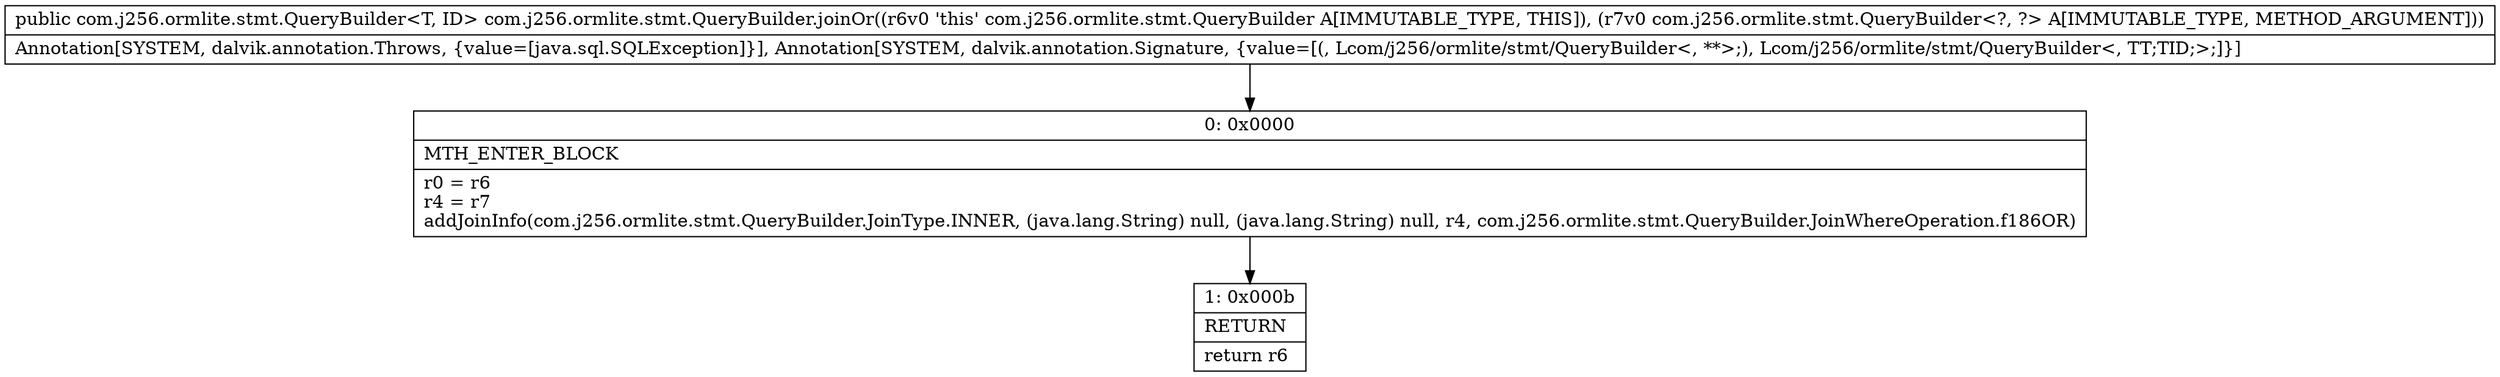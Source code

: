 digraph "CFG forcom.j256.ormlite.stmt.QueryBuilder.joinOr(Lcom\/j256\/ormlite\/stmt\/QueryBuilder;)Lcom\/j256\/ormlite\/stmt\/QueryBuilder;" {
Node_0 [shape=record,label="{0\:\ 0x0000|MTH_ENTER_BLOCK\l|r0 = r6\lr4 = r7\laddJoinInfo(com.j256.ormlite.stmt.QueryBuilder.JoinType.INNER, (java.lang.String) null, (java.lang.String) null, r4, com.j256.ormlite.stmt.QueryBuilder.JoinWhereOperation.f186OR)\l}"];
Node_1 [shape=record,label="{1\:\ 0x000b|RETURN\l|return r6\l}"];
MethodNode[shape=record,label="{public com.j256.ormlite.stmt.QueryBuilder\<T, ID\> com.j256.ormlite.stmt.QueryBuilder.joinOr((r6v0 'this' com.j256.ormlite.stmt.QueryBuilder A[IMMUTABLE_TYPE, THIS]), (r7v0 com.j256.ormlite.stmt.QueryBuilder\<?, ?\> A[IMMUTABLE_TYPE, METHOD_ARGUMENT]))  | Annotation[SYSTEM, dalvik.annotation.Throws, \{value=[java.sql.SQLException]\}], Annotation[SYSTEM, dalvik.annotation.Signature, \{value=[(, Lcom\/j256\/ormlite\/stmt\/QueryBuilder\<, **\>;), Lcom\/j256\/ormlite\/stmt\/QueryBuilder\<, TT;TID;\>;]\}]\l}"];
MethodNode -> Node_0;
Node_0 -> Node_1;
}

